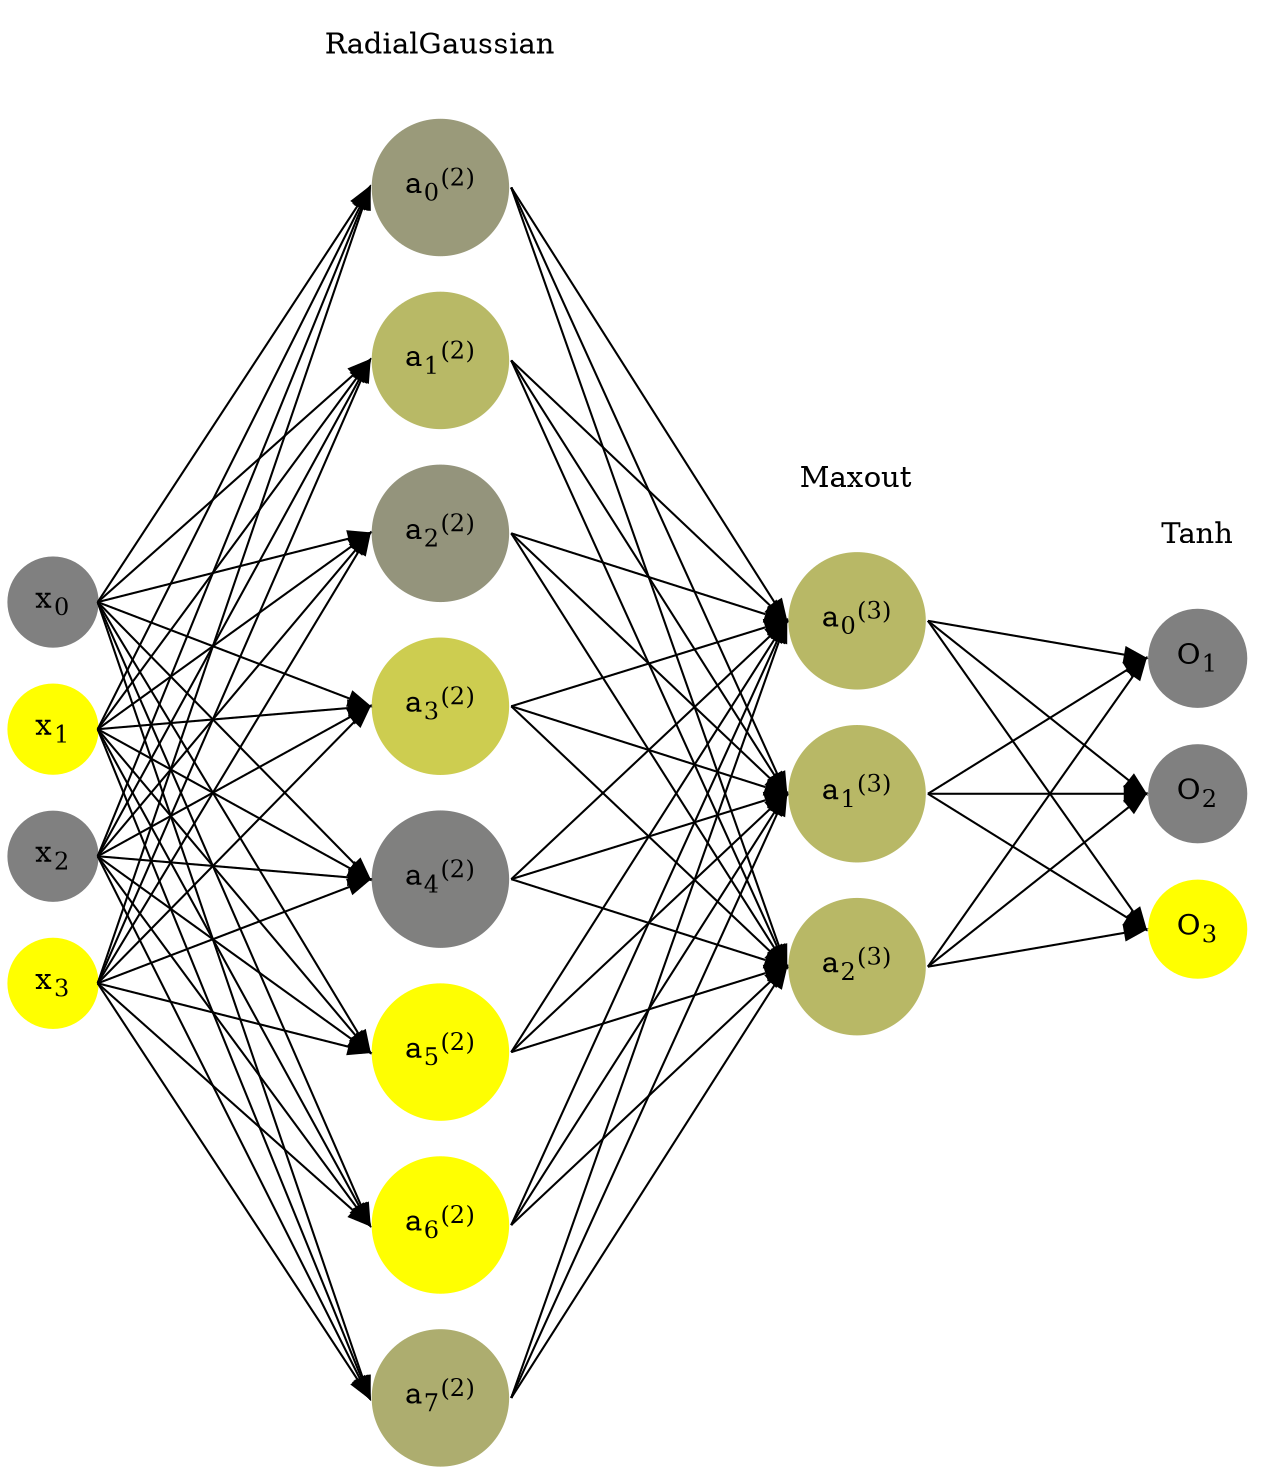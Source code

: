 digraph G {
	rankdir = LR;
	splines=false;
	edge[style=invis];
	ranksep= 1.4;
	{
	node [shape=circle, color="0.1667, 0.0, 0.5", style=filled, fillcolor="0.1667, 0.0, 0.5"];
	x0 [label=<x<sub>0</sub>>];
	}
	{
	node [shape=circle, color="0.1667, 1.0, 1.0", style=filled, fillcolor="0.1667, 1.0, 1.0"];
	x1 [label=<x<sub>1</sub>>];
	}
	{
	node [shape=circle, color="0.1667, 0.0, 0.5", style=filled, fillcolor="0.1667, 0.0, 0.5"];
	x2 [label=<x<sub>2</sub>>];
	}
	{
	node [shape=circle, color="0.1667, 1.0, 1.0", style=filled, fillcolor="0.1667, 1.0, 1.0"];
	x3 [label=<x<sub>3</sub>>];
	}
	{
	node [shape=circle, color="0.1667, 0.207727, 0.603864", style=filled, fillcolor="0.1667, 0.207727, 0.603864"];
	a02 [label=<a<sub>0</sub><sup>(2)</sup>>];
	}
	{
	node [shape=circle, color="0.1667, 0.445355, 0.722678", style=filled, fillcolor="0.1667, 0.445355, 0.722678"];
	a12 [label=<a<sub>1</sub><sup>(2)</sup>>];
	}
	{
	node [shape=circle, color="0.1667, 0.163132, 0.581566", style=filled, fillcolor="0.1667, 0.163132, 0.581566"];
	a22 [label=<a<sub>2</sub><sup>(2)</sup>>];
	}
	{
	node [shape=circle, color="0.1667, 0.607286, 0.803643", style=filled, fillcolor="0.1667, 0.607286, 0.803643"];
	a32 [label=<a<sub>3</sub><sup>(2)</sup>>];
	}
	{
	node [shape=circle, color="0.1667, 0.003521, 0.501760", style=filled, fillcolor="0.1667, 0.003521, 0.501760"];
	a42 [label=<a<sub>4</sub><sup>(2)</sup>>];
	}
	{
	node [shape=circle, color="0.1667, 0.992118, 0.996059", style=filled, fillcolor="0.1667, 0.992118, 0.996059"];
	a52 [label=<a<sub>5</sub><sup>(2)</sup>>];
	}
	{
	node [shape=circle, color="0.1667, 0.993459, 0.996730", style=filled, fillcolor="0.1667, 0.993459, 0.996730"];
	a62 [label=<a<sub>6</sub><sup>(2)</sup>>];
	}
	{
	node [shape=circle, color="0.1667, 0.356357, 0.678178", style=filled, fillcolor="0.1667, 0.356357, 0.678178"];
	a72 [label=<a<sub>7</sub><sup>(2)</sup>>];
	}
	{
	node [shape=circle, color="0.1667, 0.443530, 0.721765", style=filled, fillcolor="0.1667, 0.443530, 0.721765"];
	a03 [label=<a<sub>0</sub><sup>(3)</sup>>];
	}
	{
	node [shape=circle, color="0.1667, 0.443530, 0.721765", style=filled, fillcolor="0.1667, 0.443530, 0.721765"];
	a13 [label=<a<sub>1</sub><sup>(3)</sup>>];
	}
	{
	node [shape=circle, color="0.1667, 0.443530, 0.721765", style=filled, fillcolor="0.1667, 0.443530, 0.721765"];
	a23 [label=<a<sub>2</sub><sup>(3)</sup>>];
	}
	{
	node [shape=circle, color="0.1667, 0.0, 0.5", style=filled, fillcolor="0.1667, 0.0, 0.5"];
	O1 [label=<O<sub>1</sub>>];
	}
	{
	node [shape=circle, color="0.1667, 0.0, 0.5", style=filled, fillcolor="0.1667, 0.0, 0.5"];
	O2 [label=<O<sub>2</sub>>];
	}
	{
	node [shape=circle, color="0.1667, 1.0, 1.0", style=filled, fillcolor="0.1667, 1.0, 1.0"];
	O3 [label=<O<sub>3</sub>>];
	}
	{
	rank=same;
	x0->x1->x2->x3;
	}
	{
	rank=same;
	a02->a12->a22->a32->a42->a52->a62->a72;
	}
	{
	rank=same;
	a03->a13->a23;
	}
	{
	rank=same;
	O1->O2->O3;
	}
	l1 [shape=plaintext,label="RadialGaussian"];
	l1->a02;
	{rank=same; l1;a02};
	l2 [shape=plaintext,label="Maxout"];
	l2->a03;
	{rank=same; l2;a03};
	l3 [shape=plaintext,label="Tanh"];
	l3->O1;
	{rank=same; l3;O1};
edge[style=solid, tailport=e, headport=w];
	{x0;x1;x2;x3} -> {a02;a12;a22;a32;a42;a52;a62;a72};
	{a02;a12;a22;a32;a42;a52;a62;a72} -> {a03;a13;a23};
	{a03;a13;a23} -> {O1,O2,O3};
}